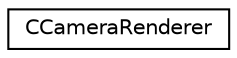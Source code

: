 digraph "Graphical Class Hierarchy"
{
 // LATEX_PDF_SIZE
  edge [fontname="Helvetica",fontsize="10",labelfontname="Helvetica",labelfontsize="10"];
  node [fontname="Helvetica",fontsize="10",shape=record];
  rankdir="LR";
  Node0 [label="CCameraRenderer",height=0.2,width=0.4,color="black", fillcolor="white", style="filled",URL="$classCCameraRenderer.html",tooltip=" "];
}
